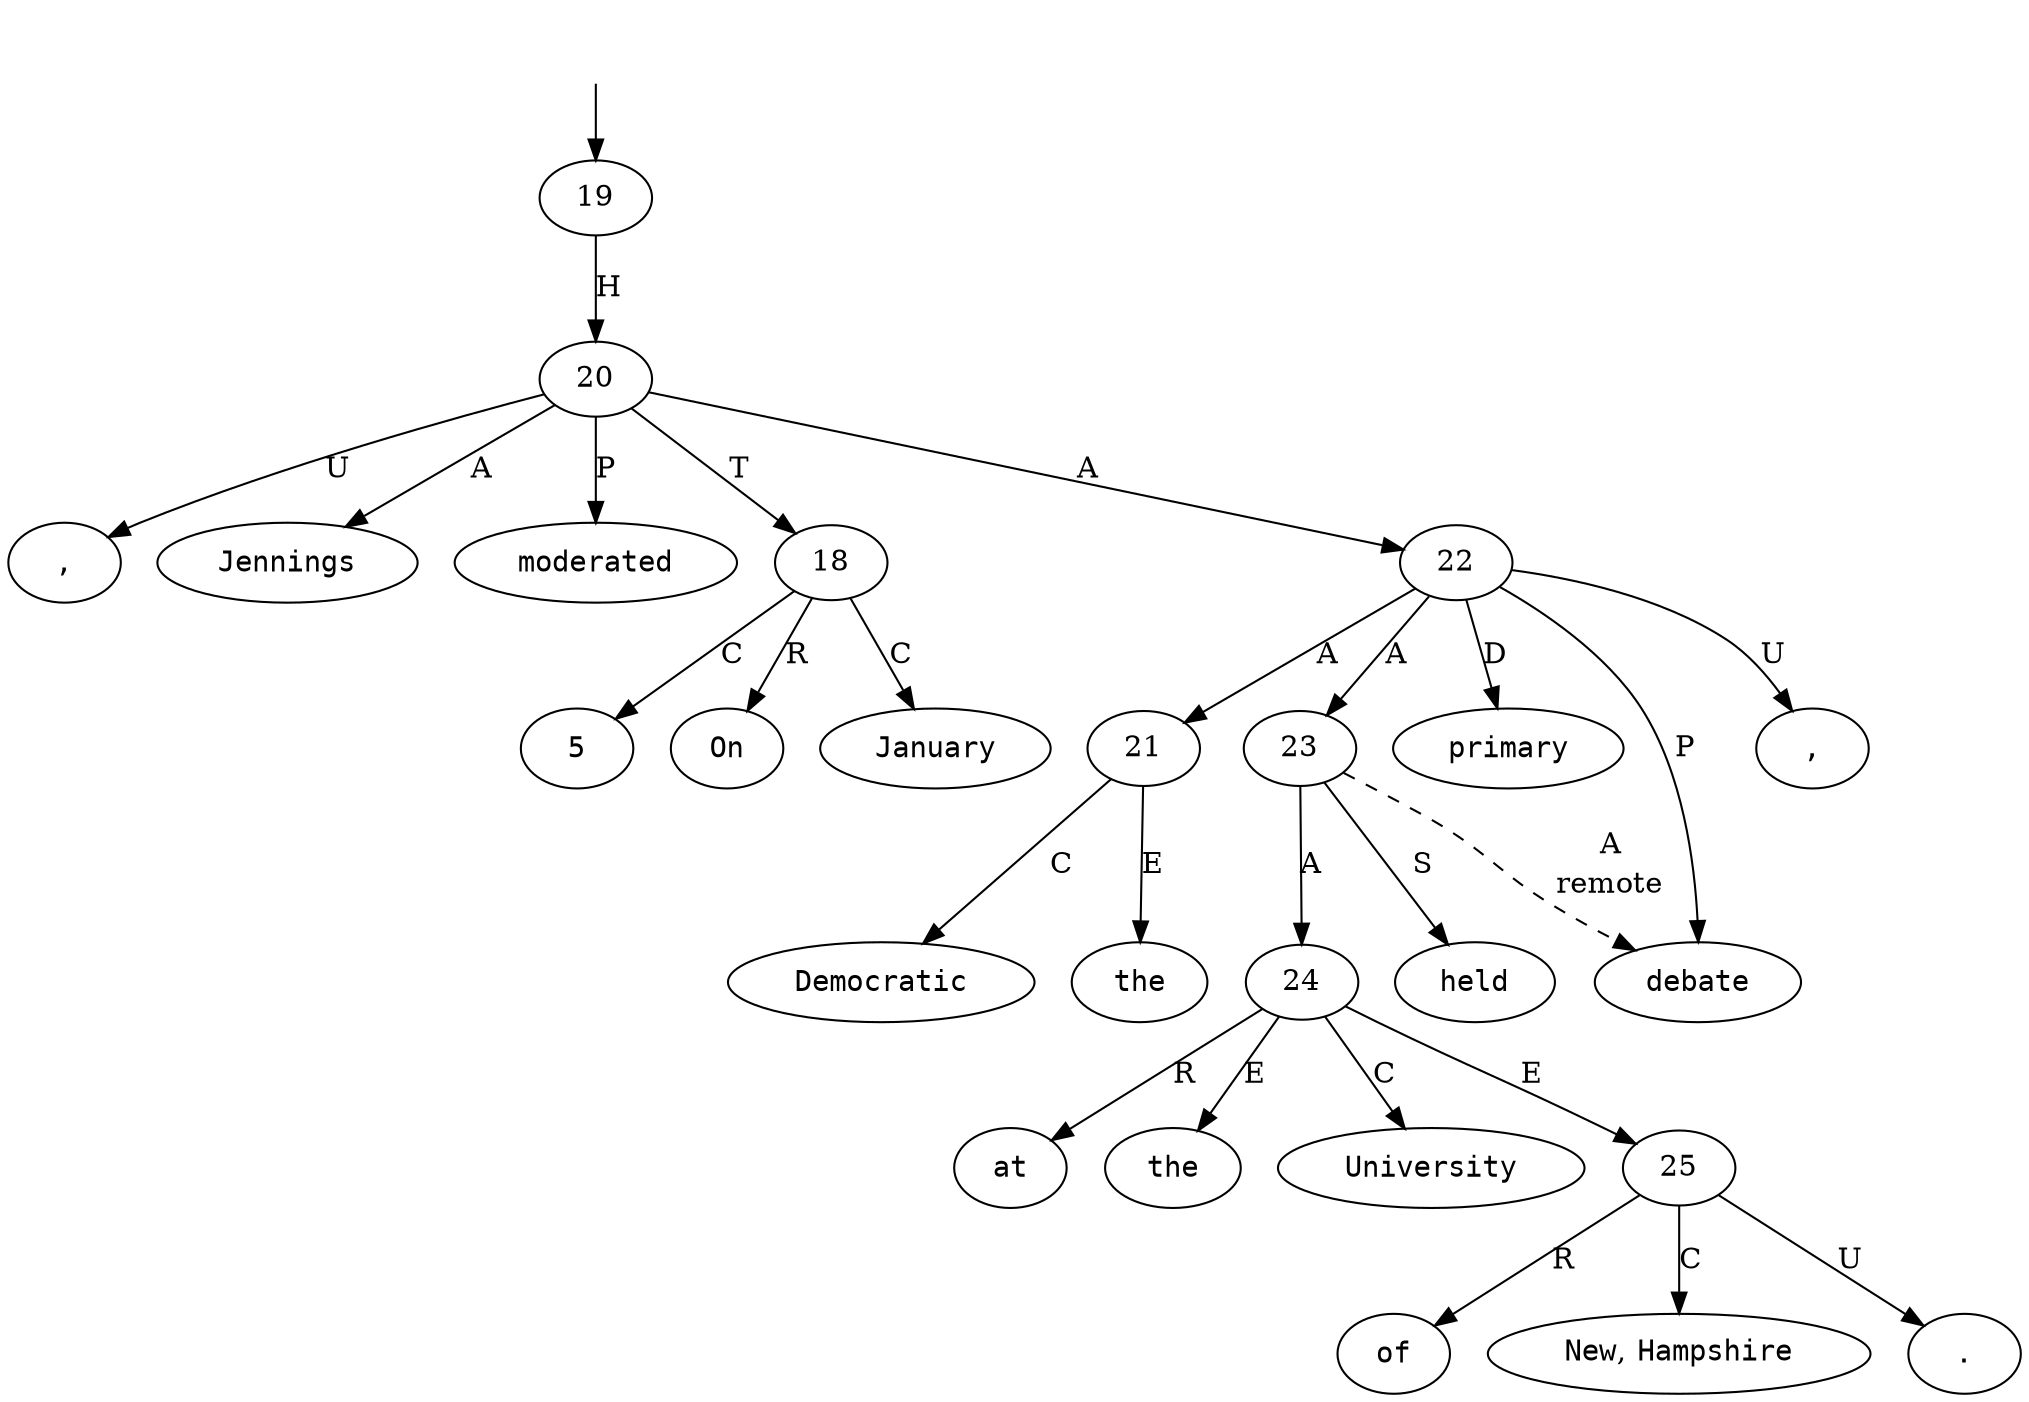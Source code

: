 digraph "459012" {
  top [ style=invis ];
  top -> 19;
  0 [ shape=oval, label=<<table align="center" border="0" cellspacing="0"><tr><td colspan="2"><font face="Courier">On</font></td></tr></table>> ];
  1 [ shape=oval, label=<<table align="center" border="0" cellspacing="0"><tr><td colspan="2"><font face="Courier">January</font></td></tr></table>> ];
  2 [ shape=oval, label=<<table align="center" border="0" cellspacing="0"><tr><td colspan="2"><font face="Courier">5</font></td></tr></table>> ];
  3 [ shape=oval, label=<<table align="center" border="0" cellspacing="0"><tr><td colspan="2"><font face="Courier">,</font></td></tr></table>> ];
  4 [ shape=oval, label=<<table align="center" border="0" cellspacing="0"><tr><td colspan="2"><font face="Courier">Jennings</font></td></tr></table>> ];
  5 [ shape=oval, label=<<table align="center" border="0" cellspacing="0"><tr><td colspan="2"><font face="Courier">moderated</font></td></tr></table>> ];
  6 [ shape=oval, label=<<table align="center" border="0" cellspacing="0"><tr><td colspan="2"><font face="Courier">the</font></td></tr></table>> ];
  7 [ shape=oval, label=<<table align="center" border="0" cellspacing="0"><tr><td colspan="2"><font face="Courier">Democratic</font></td></tr></table>> ];
  8 [ shape=oval, label=<<table align="center" border="0" cellspacing="0"><tr><td colspan="2"><font face="Courier">primary</font></td></tr></table>> ];
  9 [ shape=oval, label=<<table align="center" border="0" cellspacing="0"><tr><td colspan="2"><font face="Courier">debate</font></td></tr></table>> ];
  10 [ shape=oval, label=<<table align="center" border="0" cellspacing="0"><tr><td colspan="2"><font face="Courier">,</font></td></tr></table>> ];
  11 [ shape=oval, label=<<table align="center" border="0" cellspacing="0"><tr><td colspan="2"><font face="Courier">held</font></td></tr></table>> ];
  12 [ shape=oval, label=<<table align="center" border="0" cellspacing="0"><tr><td colspan="2"><font face="Courier">at</font></td></tr></table>> ];
  13 [ shape=oval, label=<<table align="center" border="0" cellspacing="0"><tr><td colspan="2"><font face="Courier">the</font></td></tr></table>> ];
  14 [ shape=oval, label=<<table align="center" border="0" cellspacing="0"><tr><td colspan="2"><font face="Courier">University</font></td></tr></table>> ];
  15 [ shape=oval, label=<<table align="center" border="0" cellspacing="0"><tr><td colspan="2"><font face="Courier">of</font></td></tr></table>> ];
  16 [ shape=oval, label=<<table align="center" border="0" cellspacing="0"><tr><td colspan="2"><font face="Courier">New</font>,&nbsp;<font face="Courier">Hampshire</font></td></tr></table>> ];
  17 [ shape=oval, label=<<table align="center" border="0" cellspacing="0"><tr><td colspan="2"><font face="Courier">.</font></td></tr></table>> ];
  18 -> 0 [ label="R" ];
  18 -> 2 [ label="C" ];
  18 -> 1 [ label="C" ];
  19 -> 20 [ label="H" ];
  20 -> 5 [ label="P" ];
  20 -> 22 [ label="A" ];
  20 -> 4 [ label="A" ];
  20 -> 3 [ label="U" ];
  20 -> 18 [ label="T" ];
  21 -> 7 [ label="C" ];
  21 -> 6 [ label="E" ];
  22 -> 21 [ label="A" ];
  22 -> 23 [ label="A" ];
  22 -> 8 [ label="D" ];
  22 -> 10 [ label="U" ];
  22 -> 9 [ label="P" ];
  23 -> 24 [ label="A" ];
  23 -> 9 [ label=<<table align="center" border="0" cellspacing="0"><tr><td colspan="1">A</td></tr><tr><td>remote</td></tr></table>>, style=dashed ];
  23 -> 11 [ label="S" ];
  24 -> 12 [ label="R" ];
  24 -> 25 [ label="E" ];
  24 -> 13 [ label="E" ];
  24 -> 14 [ label="C" ];
  25 -> 16 [ label="C" ];
  25 -> 17 [ label="U" ];
  25 -> 15 [ label="R" ];
}

